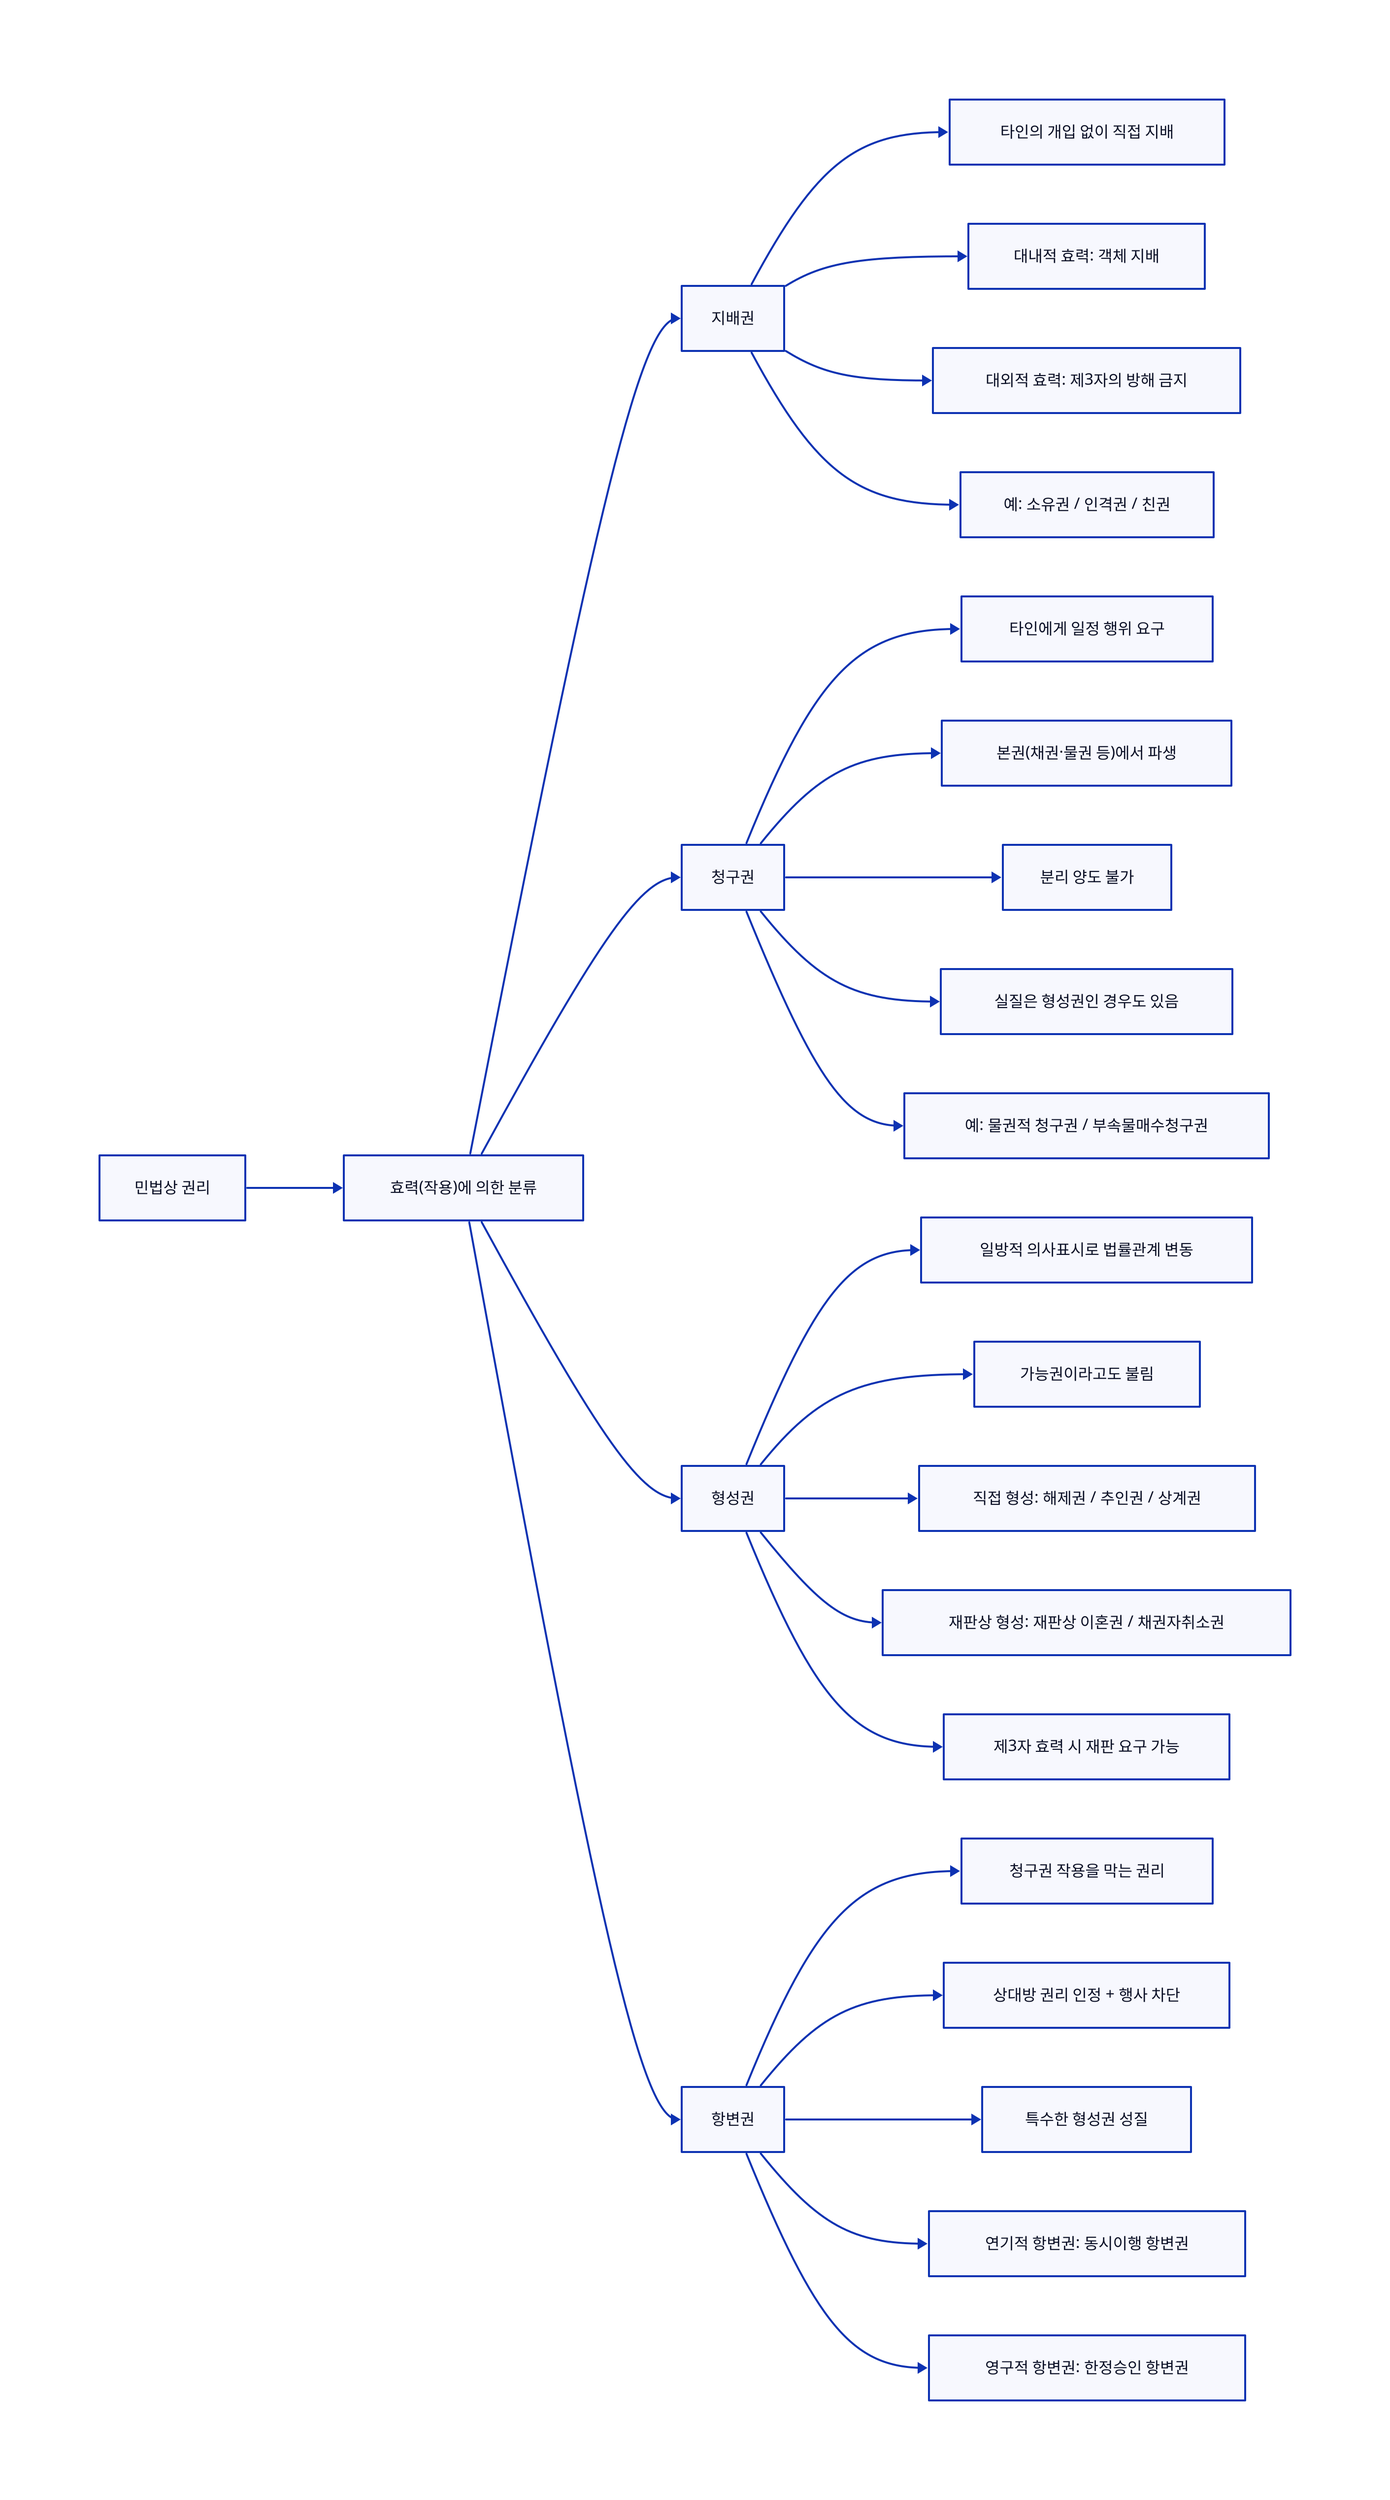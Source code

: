 # [26] 作用(효력)에 의한 分類.d2

direction: right

"민법상 권리" -> "효력(작용)에 의한 분류"

"효력(작용)에 의한 분류" -> "지배권"
"효력(작용)에 의한 분류" -> "청구권"
"효력(작용)에 의한 분류" -> "형성권"
"효력(작용)에 의한 분류" -> "항변권"

"지배권" -> "타인의 개입 없이 직접 지배"
"지배권" -> "대내적 효력: 객체 지배"
"지배권" -> "대외적 효력: 제3자의 방해 금지"
"지배권" -> "예: 소유권 / 인격권 / 친권"

"청구권" -> "타인에게 일정 행위 요구"
"청구권" -> "본권(채권·물권 등)에서 파생"
"청구권" -> "분리 양도 불가"
"청구권" -> "실질은 형성권인 경우도 있음"
"청구권" -> "예: 물권적 청구권 / 부속물매수청구권"

"형성권" -> "일방적 의사표시로 법률관계 변동"
"형성권" -> "가능권이라고도 불림"
"형성권" -> "직접 형성: 해제권 / 추인권 / 상계권"
"형성권" -> "재판상 형성: 재판상 이혼권 / 채권자취소권"
"형성권" -> "제3자 효력 시 재판 요구 가능"

"항변권" -> "청구권 작용을 막는 권리"
"항변권" -> "상대방 권리 인정 + 행사 차단"
"항변권" -> "특수한 형성권 성질"
"항변권" -> "연기적 항변권: 동시이행 항변권"
"항변권" -> "영구적 항변권: 한정승인 항변권"